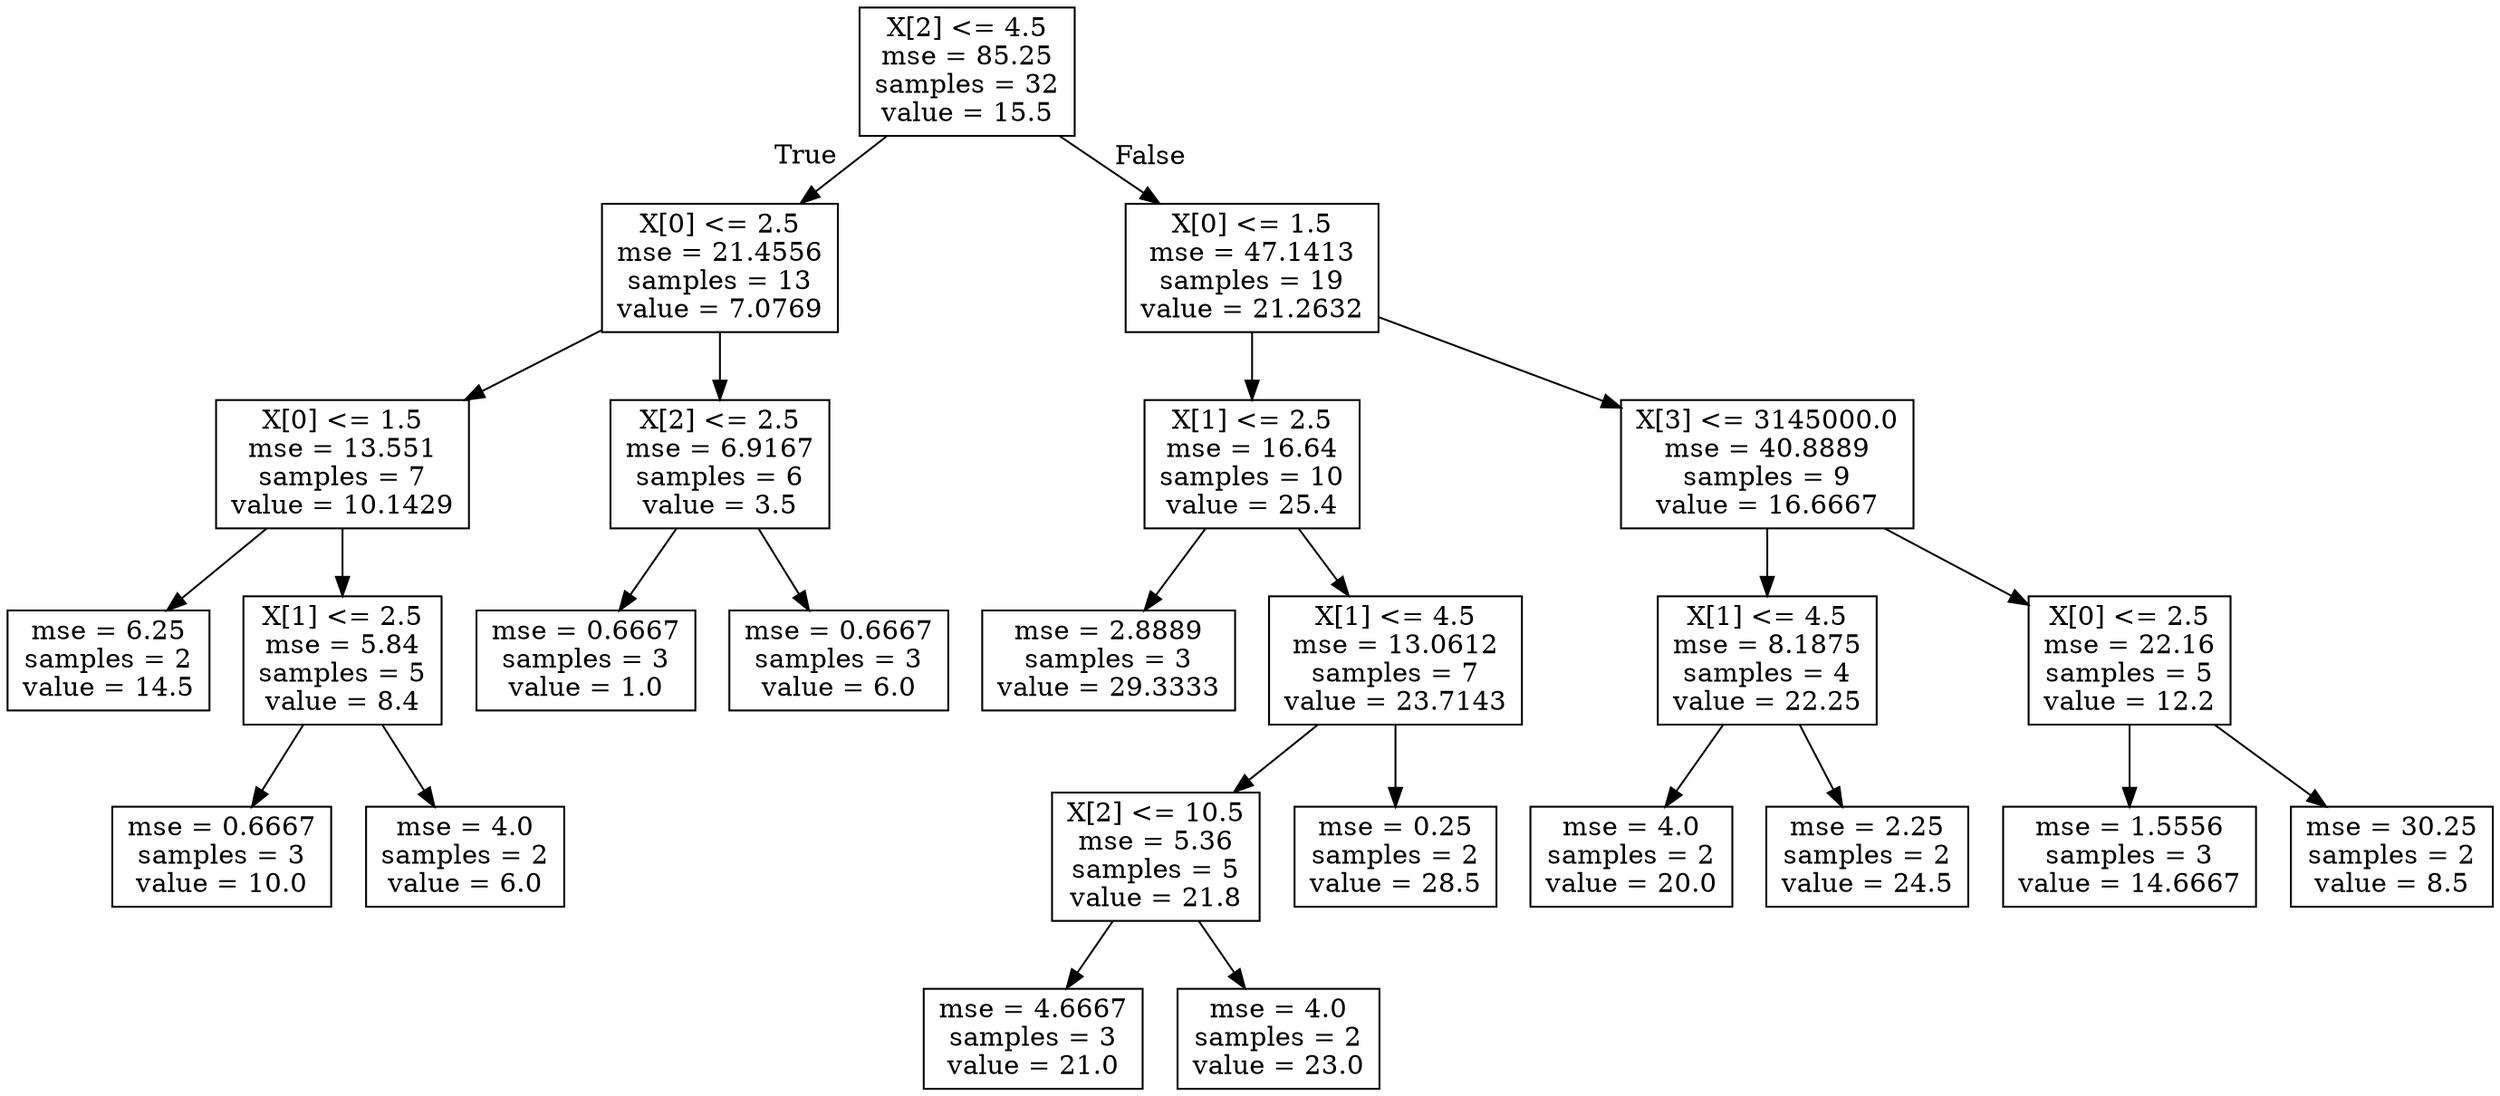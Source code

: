 digraph Tree {
node [shape=box] ;
0 [label="X[2] <= 4.5\nmse = 85.25\nsamples = 32\nvalue = 15.5"] ;
1 [label="X[0] <= 2.5\nmse = 21.4556\nsamples = 13\nvalue = 7.0769"] ;
0 -> 1 [labeldistance=2.5, labelangle=45, headlabel="True"] ;
2 [label="X[0] <= 1.5\nmse = 13.551\nsamples = 7\nvalue = 10.1429"] ;
1 -> 2 ;
3 [label="mse = 6.25\nsamples = 2\nvalue = 14.5"] ;
2 -> 3 ;
4 [label="X[1] <= 2.5\nmse = 5.84\nsamples = 5\nvalue = 8.4"] ;
2 -> 4 ;
5 [label="mse = 0.6667\nsamples = 3\nvalue = 10.0"] ;
4 -> 5 ;
6 [label="mse = 4.0\nsamples = 2\nvalue = 6.0"] ;
4 -> 6 ;
7 [label="X[2] <= 2.5\nmse = 6.9167\nsamples = 6\nvalue = 3.5"] ;
1 -> 7 ;
8 [label="mse = 0.6667\nsamples = 3\nvalue = 1.0"] ;
7 -> 8 ;
9 [label="mse = 0.6667\nsamples = 3\nvalue = 6.0"] ;
7 -> 9 ;
10 [label="X[0] <= 1.5\nmse = 47.1413\nsamples = 19\nvalue = 21.2632"] ;
0 -> 10 [labeldistance=2.5, labelangle=-45, headlabel="False"] ;
11 [label="X[1] <= 2.5\nmse = 16.64\nsamples = 10\nvalue = 25.4"] ;
10 -> 11 ;
12 [label="mse = 2.8889\nsamples = 3\nvalue = 29.3333"] ;
11 -> 12 ;
13 [label="X[1] <= 4.5\nmse = 13.0612\nsamples = 7\nvalue = 23.7143"] ;
11 -> 13 ;
14 [label="X[2] <= 10.5\nmse = 5.36\nsamples = 5\nvalue = 21.8"] ;
13 -> 14 ;
15 [label="mse = 4.6667\nsamples = 3\nvalue = 21.0"] ;
14 -> 15 ;
16 [label="mse = 4.0\nsamples = 2\nvalue = 23.0"] ;
14 -> 16 ;
17 [label="mse = 0.25\nsamples = 2\nvalue = 28.5"] ;
13 -> 17 ;
18 [label="X[3] <= 3145000.0\nmse = 40.8889\nsamples = 9\nvalue = 16.6667"] ;
10 -> 18 ;
19 [label="X[1] <= 4.5\nmse = 8.1875\nsamples = 4\nvalue = 22.25"] ;
18 -> 19 ;
20 [label="mse = 4.0\nsamples = 2\nvalue = 20.0"] ;
19 -> 20 ;
21 [label="mse = 2.25\nsamples = 2\nvalue = 24.5"] ;
19 -> 21 ;
22 [label="X[0] <= 2.5\nmse = 22.16\nsamples = 5\nvalue = 12.2"] ;
18 -> 22 ;
23 [label="mse = 1.5556\nsamples = 3\nvalue = 14.6667"] ;
22 -> 23 ;
24 [label="mse = 30.25\nsamples = 2\nvalue = 8.5"] ;
22 -> 24 ;
}
